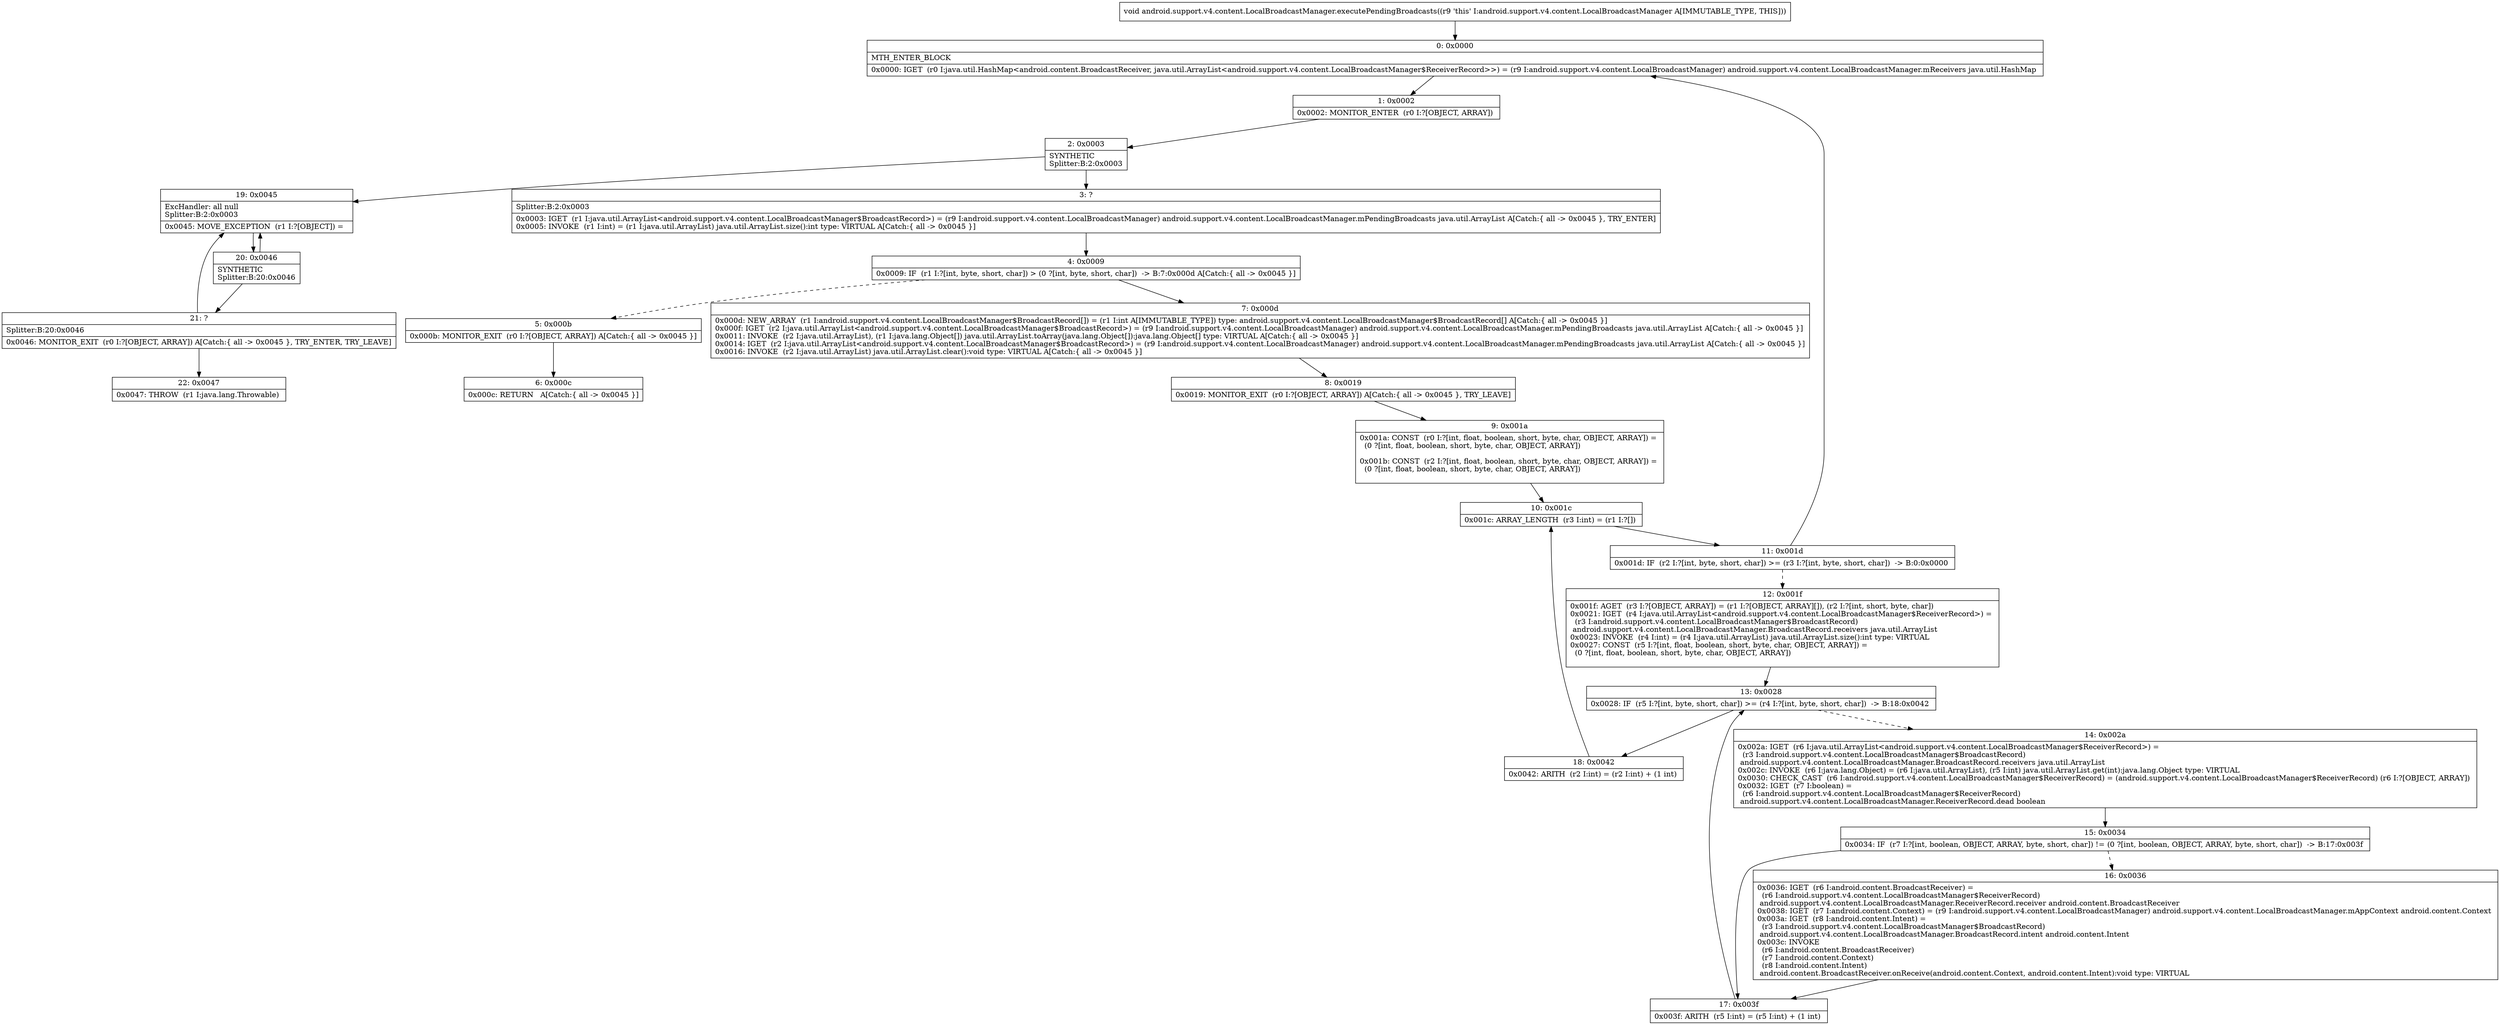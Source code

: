 digraph "CFG forandroid.support.v4.content.LocalBroadcastManager.executePendingBroadcasts()V" {
Node_0 [shape=record,label="{0\:\ 0x0000|MTH_ENTER_BLOCK\l|0x0000: IGET  (r0 I:java.util.HashMap\<android.content.BroadcastReceiver, java.util.ArrayList\<android.support.v4.content.LocalBroadcastManager$ReceiverRecord\>\>) = (r9 I:android.support.v4.content.LocalBroadcastManager) android.support.v4.content.LocalBroadcastManager.mReceivers java.util.HashMap \l}"];
Node_1 [shape=record,label="{1\:\ 0x0002|0x0002: MONITOR_ENTER  (r0 I:?[OBJECT, ARRAY]) \l}"];
Node_2 [shape=record,label="{2\:\ 0x0003|SYNTHETIC\lSplitter:B:2:0x0003\l}"];
Node_3 [shape=record,label="{3\:\ ?|Splitter:B:2:0x0003\l|0x0003: IGET  (r1 I:java.util.ArrayList\<android.support.v4.content.LocalBroadcastManager$BroadcastRecord\>) = (r9 I:android.support.v4.content.LocalBroadcastManager) android.support.v4.content.LocalBroadcastManager.mPendingBroadcasts java.util.ArrayList A[Catch:\{ all \-\> 0x0045 \}, TRY_ENTER]\l0x0005: INVOKE  (r1 I:int) = (r1 I:java.util.ArrayList) java.util.ArrayList.size():int type: VIRTUAL A[Catch:\{ all \-\> 0x0045 \}]\l}"];
Node_4 [shape=record,label="{4\:\ 0x0009|0x0009: IF  (r1 I:?[int, byte, short, char]) \> (0 ?[int, byte, short, char])  \-\> B:7:0x000d A[Catch:\{ all \-\> 0x0045 \}]\l}"];
Node_5 [shape=record,label="{5\:\ 0x000b|0x000b: MONITOR_EXIT  (r0 I:?[OBJECT, ARRAY]) A[Catch:\{ all \-\> 0x0045 \}]\l}"];
Node_6 [shape=record,label="{6\:\ 0x000c|0x000c: RETURN   A[Catch:\{ all \-\> 0x0045 \}]\l}"];
Node_7 [shape=record,label="{7\:\ 0x000d|0x000d: NEW_ARRAY  (r1 I:android.support.v4.content.LocalBroadcastManager$BroadcastRecord[]) = (r1 I:int A[IMMUTABLE_TYPE]) type: android.support.v4.content.LocalBroadcastManager$BroadcastRecord[] A[Catch:\{ all \-\> 0x0045 \}]\l0x000f: IGET  (r2 I:java.util.ArrayList\<android.support.v4.content.LocalBroadcastManager$BroadcastRecord\>) = (r9 I:android.support.v4.content.LocalBroadcastManager) android.support.v4.content.LocalBroadcastManager.mPendingBroadcasts java.util.ArrayList A[Catch:\{ all \-\> 0x0045 \}]\l0x0011: INVOKE  (r2 I:java.util.ArrayList), (r1 I:java.lang.Object[]) java.util.ArrayList.toArray(java.lang.Object[]):java.lang.Object[] type: VIRTUAL A[Catch:\{ all \-\> 0x0045 \}]\l0x0014: IGET  (r2 I:java.util.ArrayList\<android.support.v4.content.LocalBroadcastManager$BroadcastRecord\>) = (r9 I:android.support.v4.content.LocalBroadcastManager) android.support.v4.content.LocalBroadcastManager.mPendingBroadcasts java.util.ArrayList A[Catch:\{ all \-\> 0x0045 \}]\l0x0016: INVOKE  (r2 I:java.util.ArrayList) java.util.ArrayList.clear():void type: VIRTUAL A[Catch:\{ all \-\> 0x0045 \}]\l}"];
Node_8 [shape=record,label="{8\:\ 0x0019|0x0019: MONITOR_EXIT  (r0 I:?[OBJECT, ARRAY]) A[Catch:\{ all \-\> 0x0045 \}, TRY_LEAVE]\l}"];
Node_9 [shape=record,label="{9\:\ 0x001a|0x001a: CONST  (r0 I:?[int, float, boolean, short, byte, char, OBJECT, ARRAY]) = \l  (0 ?[int, float, boolean, short, byte, char, OBJECT, ARRAY])\l \l0x001b: CONST  (r2 I:?[int, float, boolean, short, byte, char, OBJECT, ARRAY]) = \l  (0 ?[int, float, boolean, short, byte, char, OBJECT, ARRAY])\l \l}"];
Node_10 [shape=record,label="{10\:\ 0x001c|0x001c: ARRAY_LENGTH  (r3 I:int) = (r1 I:?[]) \l}"];
Node_11 [shape=record,label="{11\:\ 0x001d|0x001d: IF  (r2 I:?[int, byte, short, char]) \>= (r3 I:?[int, byte, short, char])  \-\> B:0:0x0000 \l}"];
Node_12 [shape=record,label="{12\:\ 0x001f|0x001f: AGET  (r3 I:?[OBJECT, ARRAY]) = (r1 I:?[OBJECT, ARRAY][]), (r2 I:?[int, short, byte, char]) \l0x0021: IGET  (r4 I:java.util.ArrayList\<android.support.v4.content.LocalBroadcastManager$ReceiverRecord\>) = \l  (r3 I:android.support.v4.content.LocalBroadcastManager$BroadcastRecord)\l android.support.v4.content.LocalBroadcastManager.BroadcastRecord.receivers java.util.ArrayList \l0x0023: INVOKE  (r4 I:int) = (r4 I:java.util.ArrayList) java.util.ArrayList.size():int type: VIRTUAL \l0x0027: CONST  (r5 I:?[int, float, boolean, short, byte, char, OBJECT, ARRAY]) = \l  (0 ?[int, float, boolean, short, byte, char, OBJECT, ARRAY])\l \l}"];
Node_13 [shape=record,label="{13\:\ 0x0028|0x0028: IF  (r5 I:?[int, byte, short, char]) \>= (r4 I:?[int, byte, short, char])  \-\> B:18:0x0042 \l}"];
Node_14 [shape=record,label="{14\:\ 0x002a|0x002a: IGET  (r6 I:java.util.ArrayList\<android.support.v4.content.LocalBroadcastManager$ReceiverRecord\>) = \l  (r3 I:android.support.v4.content.LocalBroadcastManager$BroadcastRecord)\l android.support.v4.content.LocalBroadcastManager.BroadcastRecord.receivers java.util.ArrayList \l0x002c: INVOKE  (r6 I:java.lang.Object) = (r6 I:java.util.ArrayList), (r5 I:int) java.util.ArrayList.get(int):java.lang.Object type: VIRTUAL \l0x0030: CHECK_CAST  (r6 I:android.support.v4.content.LocalBroadcastManager$ReceiverRecord) = (android.support.v4.content.LocalBroadcastManager$ReceiverRecord) (r6 I:?[OBJECT, ARRAY]) \l0x0032: IGET  (r7 I:boolean) = \l  (r6 I:android.support.v4.content.LocalBroadcastManager$ReceiverRecord)\l android.support.v4.content.LocalBroadcastManager.ReceiverRecord.dead boolean \l}"];
Node_15 [shape=record,label="{15\:\ 0x0034|0x0034: IF  (r7 I:?[int, boolean, OBJECT, ARRAY, byte, short, char]) != (0 ?[int, boolean, OBJECT, ARRAY, byte, short, char])  \-\> B:17:0x003f \l}"];
Node_16 [shape=record,label="{16\:\ 0x0036|0x0036: IGET  (r6 I:android.content.BroadcastReceiver) = \l  (r6 I:android.support.v4.content.LocalBroadcastManager$ReceiverRecord)\l android.support.v4.content.LocalBroadcastManager.ReceiverRecord.receiver android.content.BroadcastReceiver \l0x0038: IGET  (r7 I:android.content.Context) = (r9 I:android.support.v4.content.LocalBroadcastManager) android.support.v4.content.LocalBroadcastManager.mAppContext android.content.Context \l0x003a: IGET  (r8 I:android.content.Intent) = \l  (r3 I:android.support.v4.content.LocalBroadcastManager$BroadcastRecord)\l android.support.v4.content.LocalBroadcastManager.BroadcastRecord.intent android.content.Intent \l0x003c: INVOKE  \l  (r6 I:android.content.BroadcastReceiver)\l  (r7 I:android.content.Context)\l  (r8 I:android.content.Intent)\l android.content.BroadcastReceiver.onReceive(android.content.Context, android.content.Intent):void type: VIRTUAL \l}"];
Node_17 [shape=record,label="{17\:\ 0x003f|0x003f: ARITH  (r5 I:int) = (r5 I:int) + (1 int) \l}"];
Node_18 [shape=record,label="{18\:\ 0x0042|0x0042: ARITH  (r2 I:int) = (r2 I:int) + (1 int) \l}"];
Node_19 [shape=record,label="{19\:\ 0x0045|ExcHandler: all null\lSplitter:B:2:0x0003\l|0x0045: MOVE_EXCEPTION  (r1 I:?[OBJECT]) =  \l}"];
Node_20 [shape=record,label="{20\:\ 0x0046|SYNTHETIC\lSplitter:B:20:0x0046\l}"];
Node_21 [shape=record,label="{21\:\ ?|Splitter:B:20:0x0046\l|0x0046: MONITOR_EXIT  (r0 I:?[OBJECT, ARRAY]) A[Catch:\{ all \-\> 0x0045 \}, TRY_ENTER, TRY_LEAVE]\l}"];
Node_22 [shape=record,label="{22\:\ 0x0047|0x0047: THROW  (r1 I:java.lang.Throwable) \l}"];
MethodNode[shape=record,label="{void android.support.v4.content.LocalBroadcastManager.executePendingBroadcasts((r9 'this' I:android.support.v4.content.LocalBroadcastManager A[IMMUTABLE_TYPE, THIS])) }"];
MethodNode -> Node_0;
Node_0 -> Node_1;
Node_1 -> Node_2;
Node_2 -> Node_3;
Node_2 -> Node_19;
Node_3 -> Node_4;
Node_4 -> Node_5[style=dashed];
Node_4 -> Node_7;
Node_5 -> Node_6;
Node_7 -> Node_8;
Node_8 -> Node_9;
Node_9 -> Node_10;
Node_10 -> Node_11;
Node_11 -> Node_0;
Node_11 -> Node_12[style=dashed];
Node_12 -> Node_13;
Node_13 -> Node_14[style=dashed];
Node_13 -> Node_18;
Node_14 -> Node_15;
Node_15 -> Node_16[style=dashed];
Node_15 -> Node_17;
Node_16 -> Node_17;
Node_17 -> Node_13;
Node_18 -> Node_10;
Node_19 -> Node_20;
Node_20 -> Node_21;
Node_20 -> Node_19;
Node_21 -> Node_22;
Node_21 -> Node_19;
}


